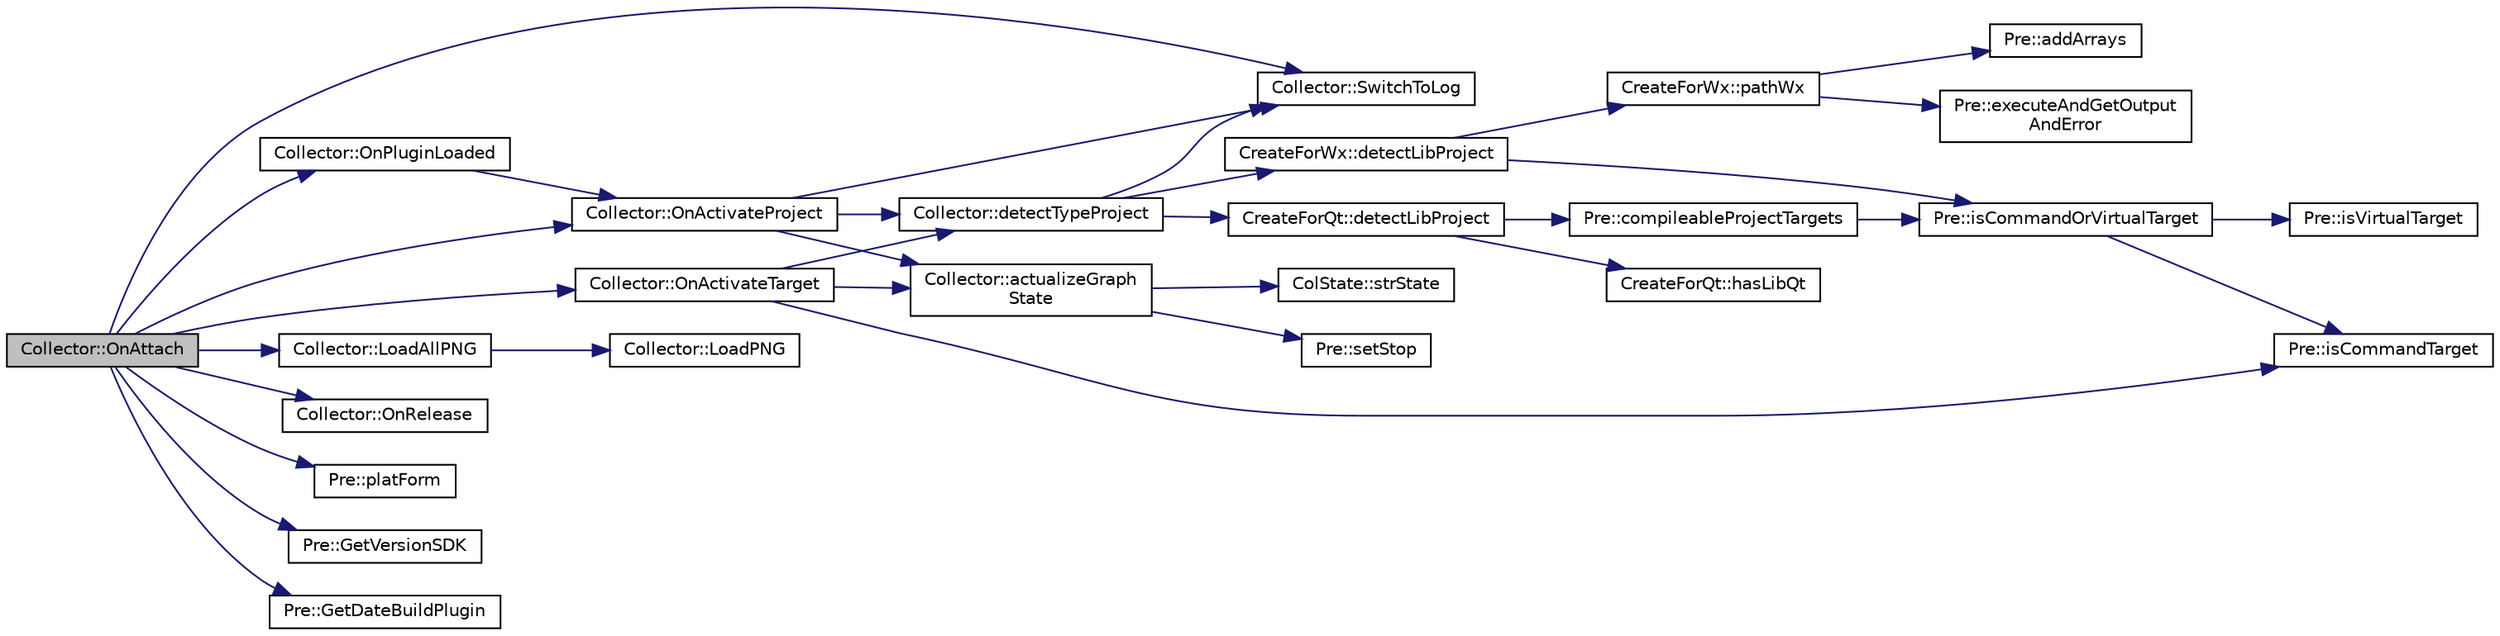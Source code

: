digraph "Collector::OnAttach"
{
  edge [fontname="Helvetica",fontsize="10",labelfontname="Helvetica",labelfontsize="10"];
  node [fontname="Helvetica",fontsize="10",shape=record];
  rankdir="LR";
  Node169 [label="Collector::OnAttach",height=0.2,width=0.4,color="black", fillcolor="grey75", style="filled", fontcolor="black"];
  Node169 -> Node170 [color="midnightblue",fontsize="10",style="solid",fontname="Helvetica"];
  Node170 [label="Collector::OnPluginLoaded",height=0.2,width=0.4,color="black", fillcolor="white", style="filled",URL="$class_collector.html#a015f772ce4cd2db84eef9ed7fbc391d4",tooltip="This method called by plugin is manually loaded. "];
  Node170 -> Node171 [color="midnightblue",fontsize="10",style="solid",fontname="Helvetica"];
  Node171 [label="Collector::OnActivateProject",height=0.2,width=0.4,color="black", fillcolor="white", style="filled",URL="$class_collector.html#abfc8e261c95da61d0a710879b2f98d87",tooltip="This method called by project activate allows detect project using the &#39;Wx&#39; or &#39;Qt&#39; libraries..."];
  Node171 -> Node172 [color="midnightblue",fontsize="10",style="solid",fontname="Helvetica"];
  Node172 [label="Collector::SwitchToLog",height=0.2,width=0.4,color="black", fillcolor="white", style="filled",URL="$class_collector.html#a2ac54bb5839f0a7469edfa5f9d23424b"];
  Node171 -> Node173 [color="midnightblue",fontsize="10",style="solid",fontname="Helvetica"];
  Node173 [label="Collector::detectTypeProject",height=0.2,width=0.4,color="black", fillcolor="white", style="filled",URL="$class_collector.html#a08f5926a5fb84fc870784f6cec385a40",tooltip="Detects project type : &#39;Wx&#39; or &#39;Qt&#39;. "];
  Node173 -> Node172 [color="midnightblue",fontsize="10",style="solid",fontname="Helvetica"];
  Node173 -> Node174 [color="midnightblue",fontsize="10",style="solid",fontname="Helvetica"];
  Node174 [label="CreateForWx::detectLibProject",height=0.2,width=0.4,color="black", fillcolor="white", style="filled",URL="$class_create_for_wx.html#a554fd7950577ce2a0ce22f921f8ef7b9",tooltip="Detects if the current target uses &#39;Wx&#39; libraries,. "];
  Node174 -> Node175 [color="midnightblue",fontsize="10",style="solid",fontname="Helvetica"];
  Node175 [label="Pre::isCommandOrVirtualTarget",height=0.2,width=0.4,color="black", fillcolor="white", style="filled",URL="$class_pre.html#a9bdcb3ab0fc5675a7c9422610a0cb284",tooltip="Indicates if target is command only or a virtual target. "];
  Node175 -> Node176 [color="midnightblue",fontsize="10",style="solid",fontname="Helvetica"];
  Node176 [label="Pre::isCommandTarget",height=0.2,width=0.4,color="black", fillcolor="white", style="filled",URL="$class_pre.html#a70d06eec2a18717fa4bfc0d9a6c9a2b1",tooltip="Indicates if target is command only. "];
  Node175 -> Node177 [color="midnightblue",fontsize="10",style="solid",fontname="Helvetica"];
  Node177 [label="Pre::isVirtualTarget",height=0.2,width=0.4,color="black", fillcolor="white", style="filled",URL="$class_pre.html#ab3a0f75f5c2aac52ce3fe6fd0048ed84",tooltip="Indicates if target is virtual. "];
  Node174 -> Node178 [color="midnightblue",fontsize="10",style="solid",fontname="Helvetica"];
  Node178 [label="CreateForWx::pathWx",height=0.2,width=0.4,color="black", fillcolor="white", style="filled",URL="$class_create_for_wx.html#a7ed361b57009bad03a2a24c7bef74415",tooltip="Search the &#39;Wx&#39; path and feed &#39;m_Wxpath&#39;. "];
  Node178 -> Node179 [color="midnightblue",fontsize="10",style="solid",fontname="Helvetica"];
  Node179 [label="Pre::addArrays",height=0.2,width=0.4,color="black", fillcolor="white", style="filled",URL="$class_pre.html#aed6fd1646a9f1a951260f7c02c2c9583",tooltip="Add an array to an other. "];
  Node178 -> Node180 [color="midnightblue",fontsize="10",style="solid",fontname="Helvetica"];
  Node180 [label="Pre::executeAndGetOutput\lAndError",height=0.2,width=0.4,color="black", fillcolor="white", style="filled",URL="$class_pre.html#a8ecc4928641aebbd2da6e9221c32aded",tooltip="Launch a command line. "];
  Node173 -> Node181 [color="midnightblue",fontsize="10",style="solid",fontname="Helvetica"];
  Node181 [label="CreateForQt::detectLibProject",height=0.2,width=0.4,color="black", fillcolor="white", style="filled",URL="$class_create_for_qt.html#ae109f6c3caf1a9a25f9b4a5a49b0c4fc",tooltip="Detects if the current target uses &#39;Qt&#39; libraries,. "];
  Node181 -> Node182 [color="midnightblue",fontsize="10",style="solid",fontname="Helvetica"];
  Node182 [label="CreateForQt::hasLibQt",height=0.2,width=0.4,color="black", fillcolor="white", style="filled",URL="$class_create_for_qt.html#a107f2e77b04d02abf4d34b977aae051b",tooltip="Search &#39;Qt&#39; libraries in project or target. "];
  Node181 -> Node183 [color="midnightblue",fontsize="10",style="solid",fontname="Helvetica"];
  Node183 [label="Pre::compileableProjectTargets",height=0.2,width=0.4,color="black", fillcolor="white", style="filled",URL="$class_pre.html#ad69b57decb44dabf2ed92df9d84a0147",tooltip="Give compileable targets list for project or virtual target. "];
  Node183 -> Node175 [color="midnightblue",fontsize="10",style="solid",fontname="Helvetica"];
  Node171 -> Node184 [color="midnightblue",fontsize="10",style="solid",fontname="Helvetica"];
  Node184 [label="Collector::actualizeGraph\lState",height=0.2,width=0.4,color="black", fillcolor="white", style="filled",URL="$class_collector.html#afffa9eed798f9788a774ad69043bde98",tooltip="Enable the menu items of &#39;&Collect&#39; and tools bar &#39;Collector&#39;. "];
  Node184 -> Node185 [color="midnightblue",fontsize="10",style="solid",fontname="Helvetica"];
  Node185 [label="ColState::strState",height=0.2,width=0.4,color="black", fillcolor="white", style="filled",URL="$class_col_state.html#ab0e0c201acbe2047e08c8a84e7a1da6b",tooltip="Returns a string corresponding to the state of the &#39;Collector&#39; state graph. "];
  Node184 -> Node186 [color="midnightblue",fontsize="10",style="solid",fontname="Helvetica"];
  Node186 [label="Pre::setStop",height=0.2,width=0.4,color="black", fillcolor="white", style="filled",URL="$class_pre.html#ad6e796a5a90943a4e4aa89ca4632717f",tooltip="Set stop complement file creating. "];
  Node169 -> Node171 [color="midnightblue",fontsize="10",style="solid",fontname="Helvetica"];
  Node169 -> Node187 [color="midnightblue",fontsize="10",style="solid",fontname="Helvetica"];
  Node187 [label="Collector::OnActivateTarget",height=0.2,width=0.4,color="black", fillcolor="white", style="filled",URL="$class_collector.html#ab8069e3f15134c29f53848b563f53eda",tooltip="This method called by target activate allows detect target using the &#39;Wx&#39; or &#39;Qt&#39; libraries..."];
  Node187 -> Node176 [color="midnightblue",fontsize="10",style="solid",fontname="Helvetica"];
  Node187 -> Node173 [color="midnightblue",fontsize="10",style="solid",fontname="Helvetica"];
  Node187 -> Node184 [color="midnightblue",fontsize="10",style="solid",fontname="Helvetica"];
  Node169 -> Node188 [color="midnightblue",fontsize="10",style="solid",fontname="Helvetica"];
  Node188 [label="Collector::LoadAllPNG",height=0.2,width=0.4,color="black", fillcolor="white", style="filled",URL="$class_collector.html#a89d54700e34b095ccdce2fc63bdb27ea",tooltip="Extract all bitmaps from *.zip. "];
  Node188 -> Node189 [color="midnightblue",fontsize="10",style="solid",fontname="Helvetica"];
  Node189 [label="Collector::LoadPNG",height=0.2,width=0.4,color="black", fillcolor="white", style="filled",URL="$class_collector.html#a6c4450830c98afe666455113edc6d074",tooltip="Extract one bitmap from *.zip. "];
  Node169 -> Node172 [color="midnightblue",fontsize="10",style="solid",fontname="Helvetica"];
  Node169 -> Node190 [color="midnightblue",fontsize="10",style="solid",fontname="Helvetica"];
  Node190 [label="Collector::OnRelease",height=0.2,width=0.4,color="black", fillcolor="white", style="filled",URL="$class_collector.html#a5484784f99a20ef577a0456dc17b652c",tooltip="Any descendent plugin should override this virtual method and perform any necessary de-initialization..."];
  Node169 -> Node191 [color="midnightblue",fontsize="10",style="solid",fontname="Helvetica"];
  Node191 [label="Pre::platForm",height=0.2,width=0.4,color="black", fillcolor="white", style="filled",URL="$class_pre.html#a7db8c1b2eb192852bfc7e07578cc8618",tooltip="Adjusts variable depending on the platform. "];
  Node169 -> Node192 [color="midnightblue",fontsize="10",style="solid",fontname="Helvetica"];
  Node192 [label="Pre::GetVersionSDK",height=0.2,width=0.4,color="black", fillcolor="white", style="filled",URL="$class_pre.html#aed8baffdb77fae0ad8153469cdcdd338",tooltip="Get SDK version from &#39;cbplugin.h&#39;. "];
  Node169 -> Node193 [color="midnightblue",fontsize="10",style="solid",fontname="Helvetica"];
  Node193 [label="Pre::GetDateBuildPlugin",height=0.2,width=0.4,color="black", fillcolor="white", style="filled",URL="$class_pre.html#a0fdec89814261cb970450a316ecb7c7f",tooltip="Get the date followed by the time of construction of the plugin. "];
}
